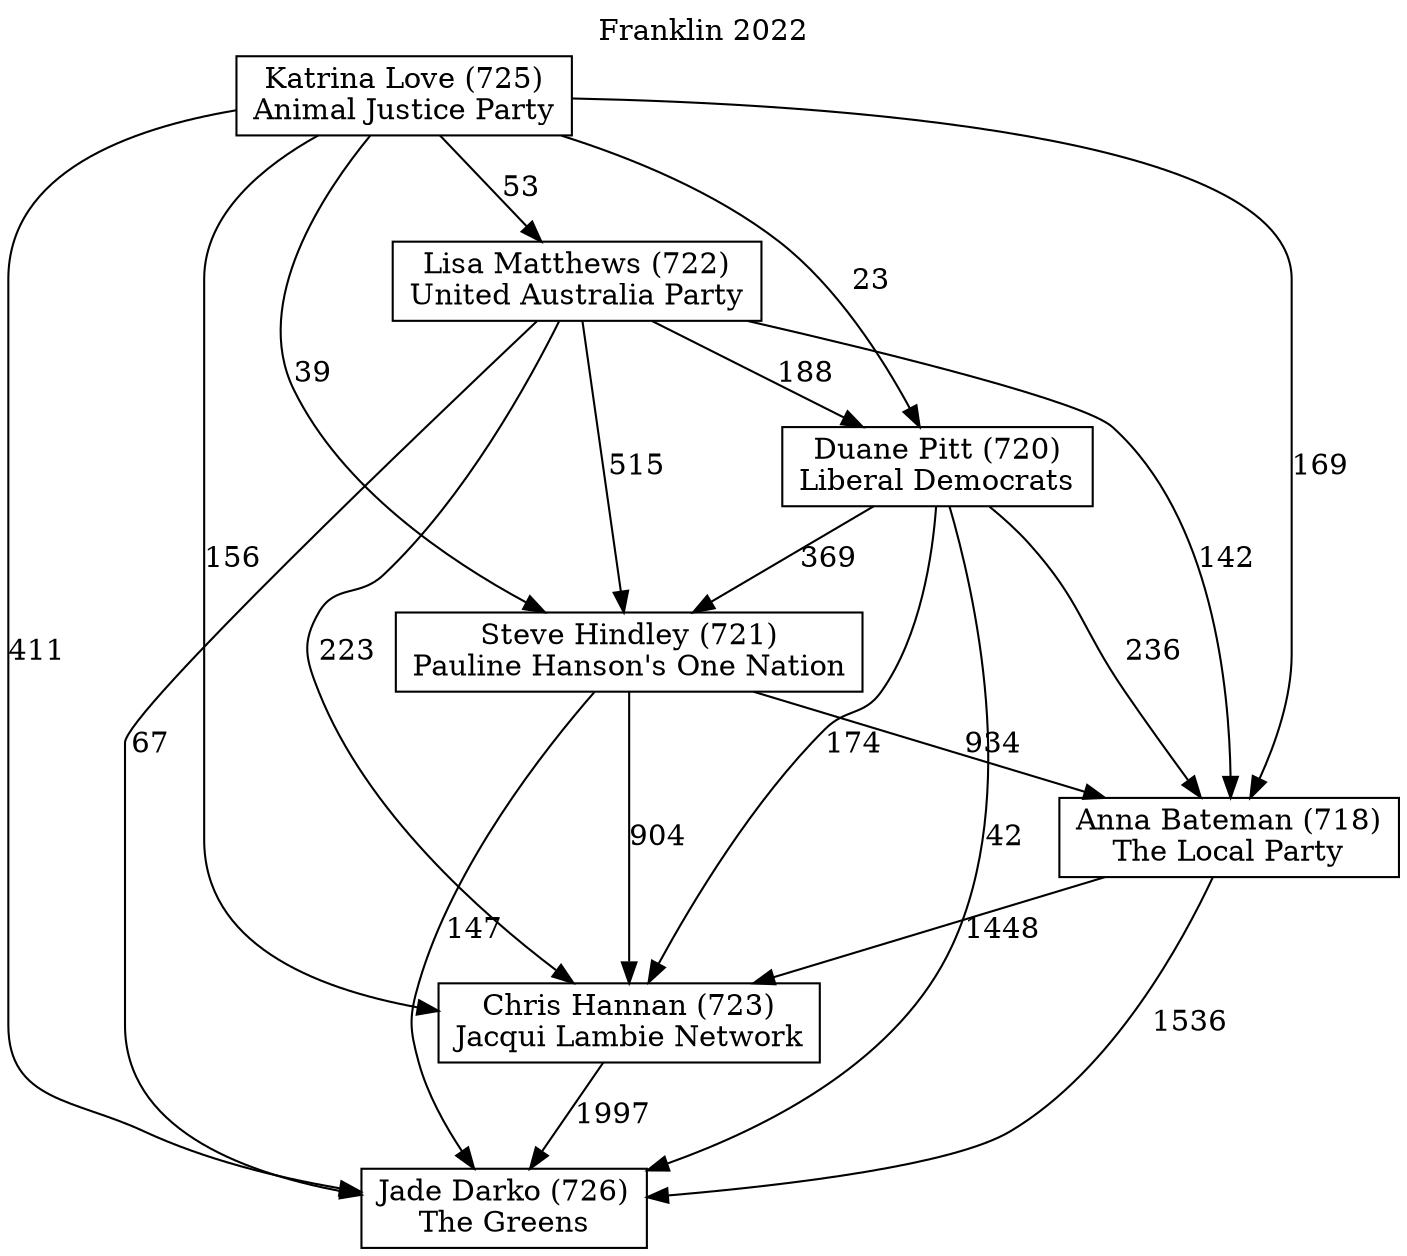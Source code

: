 // House preference flow
digraph "Jade Darko (726)_Franklin_2022" {
	graph [label="Franklin 2022" labelloc=t mclimit=10]
	node [shape=box]
	"Steve Hindley (721)" [label="Steve Hindley (721)
Pauline Hanson's One Nation"]
	"Katrina Love (725)" [label="Katrina Love (725)
Animal Justice Party"]
	"Jade Darko (726)" [label="Jade Darko (726)
The Greens"]
	"Anna Bateman (718)" [label="Anna Bateman (718)
The Local Party"]
	"Duane Pitt (720)" [label="Duane Pitt (720)
Liberal Democrats"]
	"Chris Hannan (723)" [label="Chris Hannan (723)
Jacqui Lambie Network"]
	"Lisa Matthews (722)" [label="Lisa Matthews (722)
United Australia Party"]
	"Katrina Love (725)" -> "Duane Pitt (720)" [label=23]
	"Katrina Love (725)" -> "Anna Bateman (718)" [label=169]
	"Duane Pitt (720)" -> "Steve Hindley (721)" [label=369]
	"Katrina Love (725)" -> "Lisa Matthews (722)" [label=53]
	"Lisa Matthews (722)" -> "Chris Hannan (723)" [label=223]
	"Duane Pitt (720)" -> "Anna Bateman (718)" [label=236]
	"Anna Bateman (718)" -> "Jade Darko (726)" [label=1536]
	"Duane Pitt (720)" -> "Jade Darko (726)" [label=42]
	"Katrina Love (725)" -> "Steve Hindley (721)" [label=39]
	"Duane Pitt (720)" -> "Chris Hannan (723)" [label=174]
	"Lisa Matthews (722)" -> "Duane Pitt (720)" [label=188]
	"Steve Hindley (721)" -> "Chris Hannan (723)" [label=904]
	"Anna Bateman (718)" -> "Chris Hannan (723)" [label=1448]
	"Lisa Matthews (722)" -> "Steve Hindley (721)" [label=515]
	"Steve Hindley (721)" -> "Anna Bateman (718)" [label=934]
	"Steve Hindley (721)" -> "Jade Darko (726)" [label=147]
	"Chris Hannan (723)" -> "Jade Darko (726)" [label=1997]
	"Katrina Love (725)" -> "Chris Hannan (723)" [label=156]
	"Lisa Matthews (722)" -> "Jade Darko (726)" [label=67]
	"Lisa Matthews (722)" -> "Anna Bateman (718)" [label=142]
	"Katrina Love (725)" -> "Jade Darko (726)" [label=411]
}
